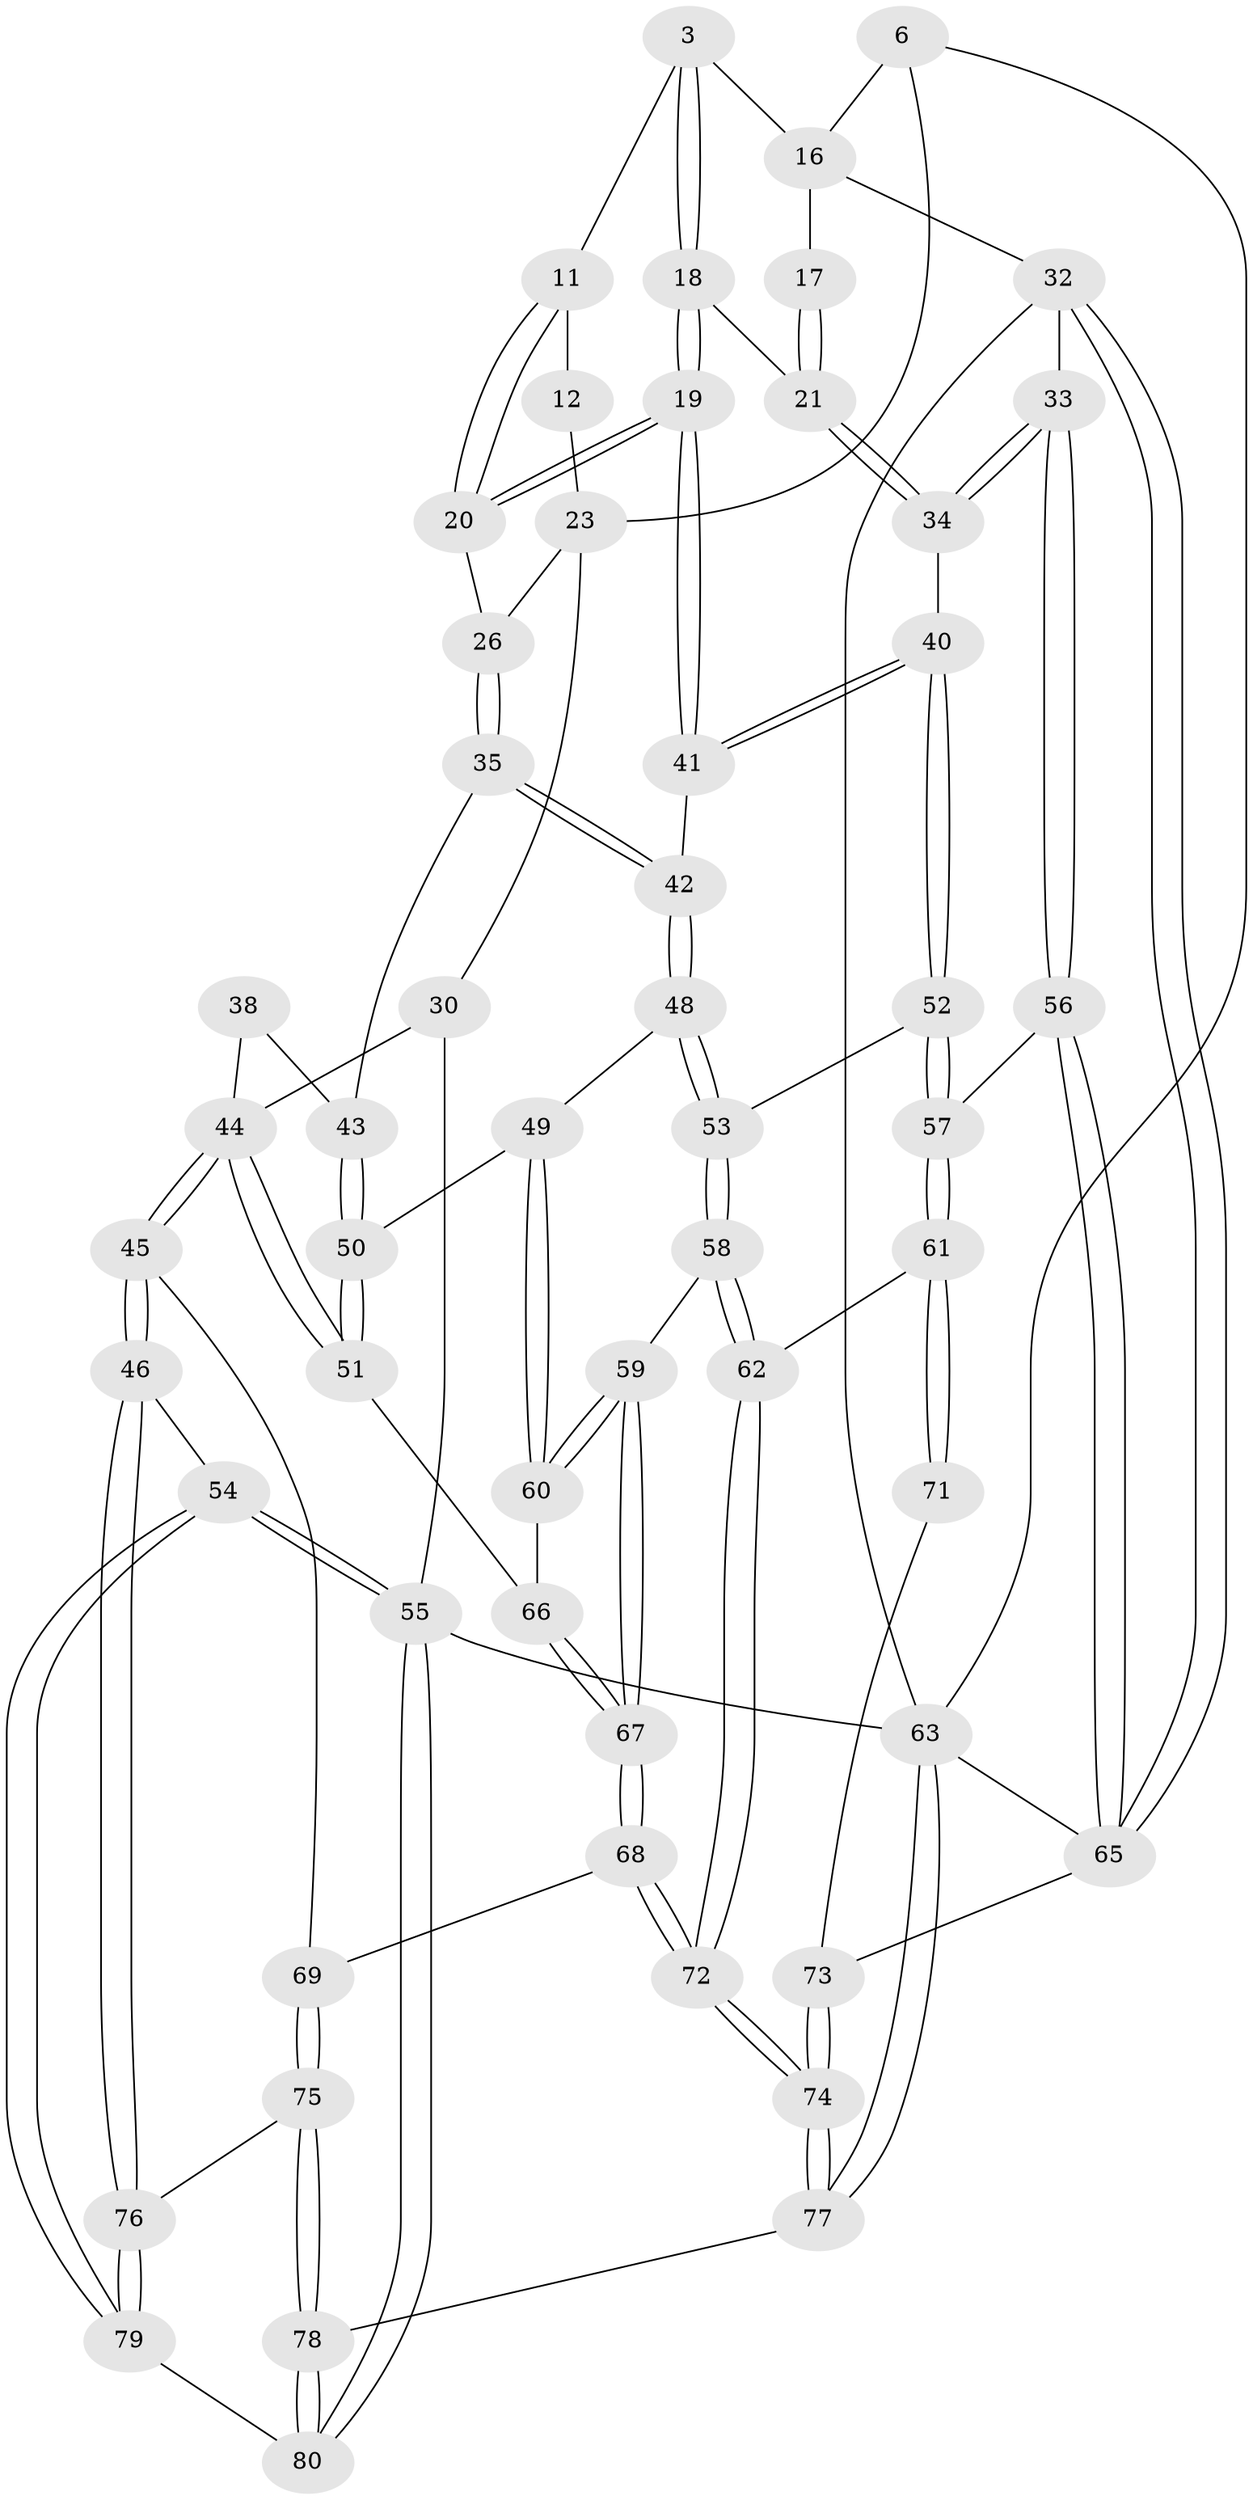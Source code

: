 // original degree distribution, {3: 0.025, 5: 0.625, 4: 0.1875, 6: 0.1625}
// Generated by graph-tools (version 1.1) at 2025/05/03/04/25 22:05:44]
// undirected, 56 vertices, 132 edges
graph export_dot {
graph [start="1"]
  node [color=gray90,style=filled];
  3 [pos="+0.758073890452608+0.11958835685751926"];
  6 [pos="+1+0"];
  11 [pos="+0.6660614830651216+0.1806382046479886",super="+2"];
  12 [pos="+0.6309005704815089+0.1673920262079731",super="+8"];
  16 [pos="+0.9413651682395462+0.20240735373715482",super="+5+4"];
  17 [pos="+0.8873546620896772+0.23236813590931202"];
  18 [pos="+0.8104823762145834+0.26047496136493664"];
  19 [pos="+0.6823080817342276+0.30550049518597144"];
  20 [pos="+0.6702432416108656+0.27459599160904236"];
  21 [pos="+0.8473490196897281+0.27697761574944135"];
  23 [pos="+0.41008579214688323+0.1268496372028841",super="+22+10"];
  26 [pos="+0.4399508610895076+0.22204373168252772"];
  30 [pos="+0.02386570704448905+0.2852873147968432",super="+25"];
  32 [pos="+1+0.39208007109698484",super="+27"];
  33 [pos="+0.9241955885202331+0.4322527443558632"];
  34 [pos="+0.9000815441632652+0.4149312250082673"];
  35 [pos="+0.43388079894119874+0.2876491105785486"];
  38 [pos="+0.20144535076774212+0.384894487087267",super="+37"];
  40 [pos="+0.6986101659778043+0.41634401098355195"];
  41 [pos="+0.665973497832893+0.3659127304275897"];
  42 [pos="+0.4678599278882451+0.3718163850026499"];
  43 [pos="+0.26125445303995865+0.398648406471121",super="+36"];
  44 [pos="+0.09824849637885681+0.5767469775068109",super="+39+29+28"];
  45 [pos="+0.08104938006645268+0.5918278468045219"];
  46 [pos="+0+0.6402509072102548"];
  48 [pos="+0.4570251535496671+0.41900238180364796"];
  49 [pos="+0.43351892988535334+0.45190641358533884"];
  50 [pos="+0.3212224947263837+0.5122244372667661"];
  51 [pos="+0.30883034460466796+0.5304384161075368"];
  52 [pos="+0.685892199342748+0.46955838734872896"];
  53 [pos="+0.6059128996991759+0.5303723178216555"];
  54 [pos="+0+1",super="+47"];
  55 [pos="+0+1",super="+14+31"];
  56 [pos="+0.8496544597737973+0.6181565065224814"];
  57 [pos="+0.798123047688545+0.6376524739731827"];
  58 [pos="+0.5833548774773665+0.6625690789302687"];
  59 [pos="+0.5741027846112576+0.6588878277267207"];
  60 [pos="+0.4962107766858997+0.6142601452571909"];
  61 [pos="+0.7419210422713777+0.6955995585779318"];
  62 [pos="+0.6073155398854534+0.6974644823745481"];
  63 [pos="+1+1",super="+13"];
  65 [pos="+1+0.9166728307884825",super="+64"];
  66 [pos="+0.3592579808419374+0.6487779854576243"];
  67 [pos="+0.3440855269251116+0.7311584199383945"];
  68 [pos="+0.3366183000107669+0.7522606462150926"];
  69 [pos="+0.3327701417139471+0.7540424593682036"];
  71 [pos="+0.7506958041588219+0.7194118614953183"];
  72 [pos="+0.5264441100882319+0.8546234232779424"];
  73 [pos="+0.6782519576397513+0.9138096840958974",super="+70"];
  74 [pos="+0.5455059556778535+0.9824914731298767"];
  75 [pos="+0.2567451648047118+0.8454438203481517"];
  76 [pos="+0.18418673750315392+0.8602505624139659"];
  77 [pos="+0.5113453688810484+1"];
  78 [pos="+0.4786131236785312+1"];
  79 [pos="+0.17087983464797815+0.8893998653456755"];
  80 [pos="+0.2535896622343379+1"];
  3 -- 18;
  3 -- 18;
  3 -- 11;
  3 -- 16;
  6 -- 23;
  6 -- 16;
  6 -- 63;
  11 -- 12 [weight=2];
  11 -- 20;
  11 -- 20;
  12 -- 23 [weight=2];
  16 -- 17 [weight=2];
  16 -- 32;
  17 -- 21;
  17 -- 21;
  18 -- 19;
  18 -- 19;
  18 -- 21;
  19 -- 20;
  19 -- 20;
  19 -- 41;
  19 -- 41;
  20 -- 26;
  21 -- 34;
  21 -- 34;
  23 -- 26;
  23 -- 30 [weight=2];
  26 -- 35;
  26 -- 35;
  30 -- 44 [weight=2];
  30 -- 55 [weight=2];
  32 -- 33;
  32 -- 65;
  32 -- 65;
  32 -- 63;
  33 -- 34;
  33 -- 34;
  33 -- 56;
  33 -- 56;
  34 -- 40;
  35 -- 42;
  35 -- 42;
  35 -- 43;
  38 -- 43 [weight=2];
  38 -- 44 [weight=2];
  40 -- 41;
  40 -- 41;
  40 -- 52;
  40 -- 52;
  41 -- 42;
  42 -- 48;
  42 -- 48;
  43 -- 50;
  43 -- 50;
  44 -- 45;
  44 -- 45;
  44 -- 51;
  44 -- 51;
  45 -- 46;
  45 -- 46;
  45 -- 69;
  46 -- 76;
  46 -- 76;
  46 -- 54;
  48 -- 49;
  48 -- 53;
  48 -- 53;
  49 -- 50;
  49 -- 60;
  49 -- 60;
  50 -- 51;
  50 -- 51;
  51 -- 66;
  52 -- 53;
  52 -- 57;
  52 -- 57;
  53 -- 58;
  53 -- 58;
  54 -- 55 [weight=2];
  54 -- 55;
  54 -- 79;
  54 -- 79;
  55 -- 63 [weight=2];
  55 -- 80;
  55 -- 80;
  56 -- 57;
  56 -- 65;
  56 -- 65;
  57 -- 61;
  57 -- 61;
  58 -- 59;
  58 -- 62;
  58 -- 62;
  59 -- 60;
  59 -- 60;
  59 -- 67;
  59 -- 67;
  60 -- 66;
  61 -- 62;
  61 -- 71;
  61 -- 71;
  62 -- 72;
  62 -- 72;
  63 -- 77;
  63 -- 77;
  63 -- 65;
  65 -- 73;
  66 -- 67;
  66 -- 67;
  67 -- 68;
  67 -- 68;
  68 -- 69;
  68 -- 72;
  68 -- 72;
  69 -- 75;
  69 -- 75;
  71 -- 73 [weight=2];
  72 -- 74;
  72 -- 74;
  73 -- 74;
  73 -- 74;
  74 -- 77;
  74 -- 77;
  75 -- 76;
  75 -- 78;
  75 -- 78;
  76 -- 79;
  76 -- 79;
  77 -- 78;
  78 -- 80;
  78 -- 80;
  79 -- 80;
}
